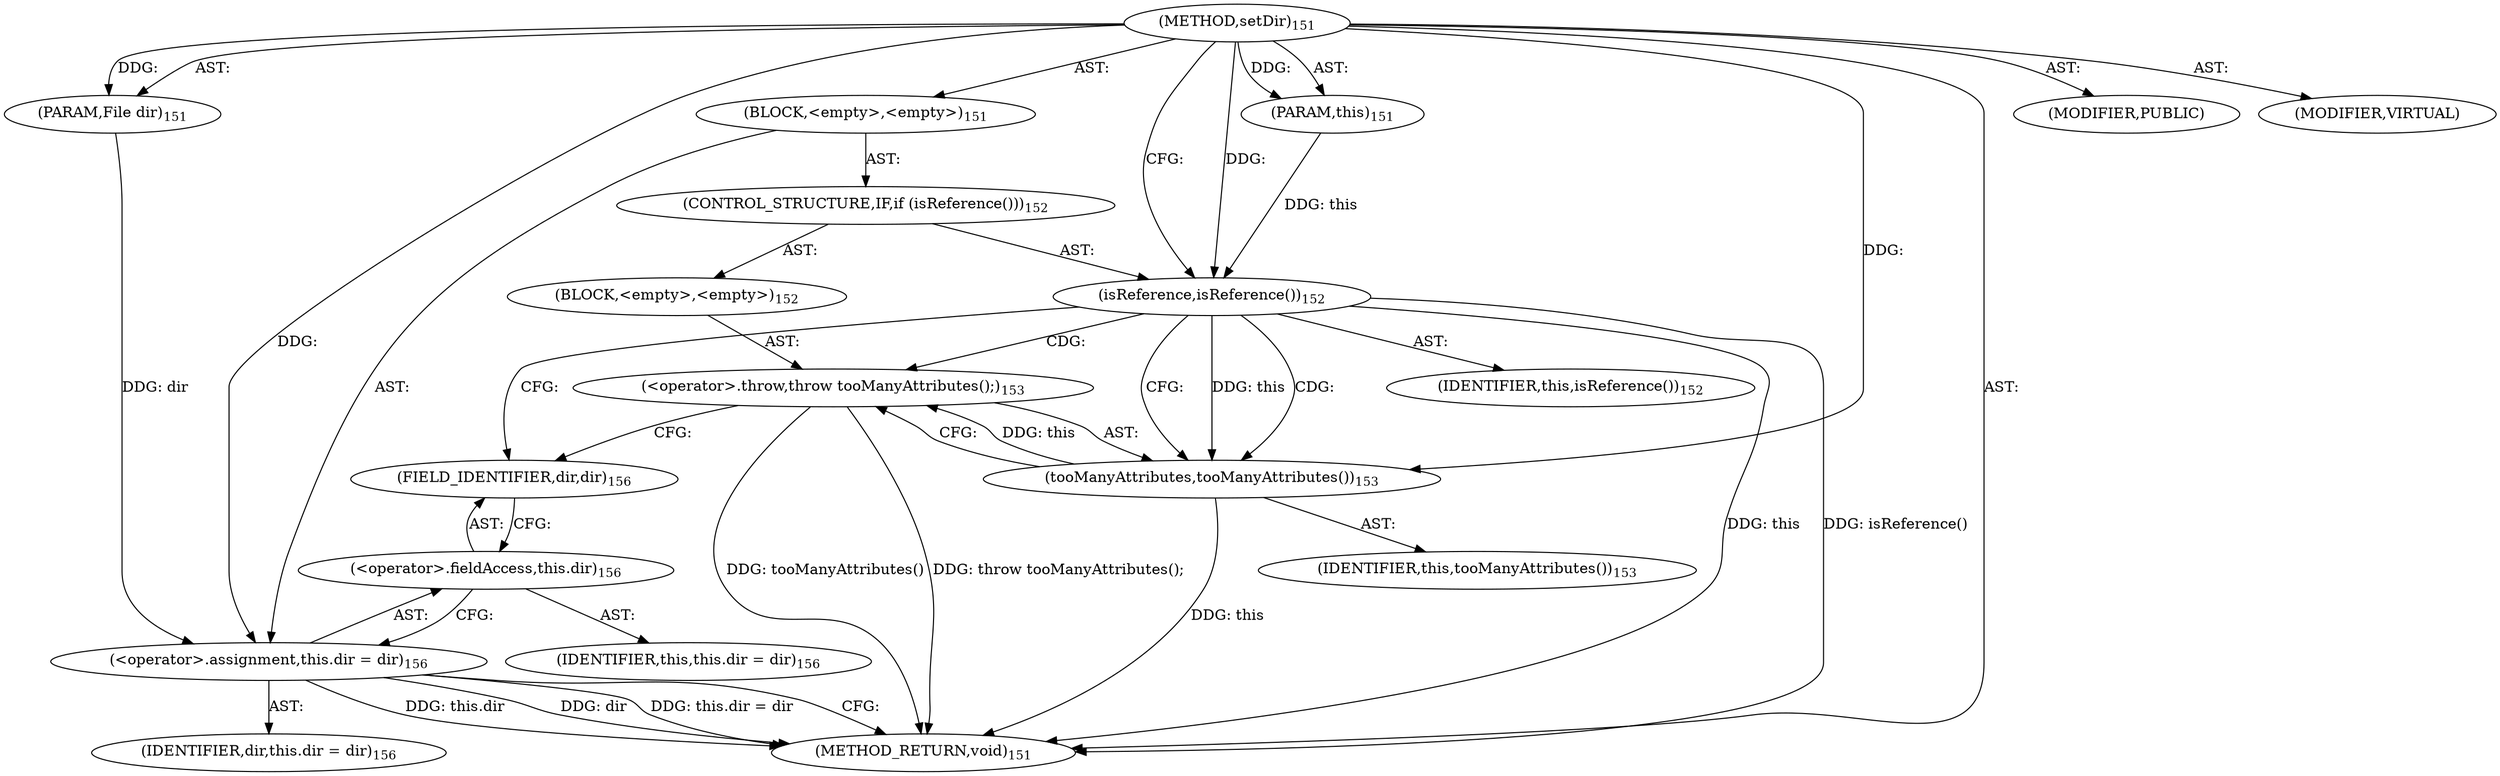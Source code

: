digraph "setDir" {  
"111669149699" [label = <(METHOD,setDir)<SUB>151</SUB>> ]
"115964116993" [label = <(PARAM,this)<SUB>151</SUB>> ]
"115964117044" [label = <(PARAM,File dir)<SUB>151</SUB>> ]
"25769803782" [label = <(BLOCK,&lt;empty&gt;,&lt;empty&gt;)<SUB>151</SUB>> ]
"47244640259" [label = <(CONTROL_STRUCTURE,IF,if (isReference()))<SUB>152</SUB>> ]
"30064771157" [label = <(isReference,isReference())<SUB>152</SUB>> ]
"68719476740" [label = <(IDENTIFIER,this,isReference())<SUB>152</SUB>> ]
"25769803783" [label = <(BLOCK,&lt;empty&gt;,&lt;empty&gt;)<SUB>152</SUB>> ]
"30064771158" [label = <(&lt;operator&gt;.throw,throw tooManyAttributes();)<SUB>153</SUB>> ]
"30064771159" [label = <(tooManyAttributes,tooManyAttributes())<SUB>153</SUB>> ]
"68719476741" [label = <(IDENTIFIER,this,tooManyAttributes())<SUB>153</SUB>> ]
"30064771160" [label = <(&lt;operator&gt;.assignment,this.dir = dir)<SUB>156</SUB>> ]
"30064771161" [label = <(&lt;operator&gt;.fieldAccess,this.dir)<SUB>156</SUB>> ]
"68719476742" [label = <(IDENTIFIER,this,this.dir = dir)<SUB>156</SUB>> ]
"55834574884" [label = <(FIELD_IDENTIFIER,dir,dir)<SUB>156</SUB>> ]
"68719476884" [label = <(IDENTIFIER,dir,this.dir = dir)<SUB>156</SUB>> ]
"133143986189" [label = <(MODIFIER,PUBLIC)> ]
"133143986190" [label = <(MODIFIER,VIRTUAL)> ]
"128849018883" [label = <(METHOD_RETURN,void)<SUB>151</SUB>> ]
  "111669149699" -> "115964116993"  [ label = "AST: "] 
  "111669149699" -> "115964117044"  [ label = "AST: "] 
  "111669149699" -> "25769803782"  [ label = "AST: "] 
  "111669149699" -> "133143986189"  [ label = "AST: "] 
  "111669149699" -> "133143986190"  [ label = "AST: "] 
  "111669149699" -> "128849018883"  [ label = "AST: "] 
  "25769803782" -> "47244640259"  [ label = "AST: "] 
  "25769803782" -> "30064771160"  [ label = "AST: "] 
  "47244640259" -> "30064771157"  [ label = "AST: "] 
  "47244640259" -> "25769803783"  [ label = "AST: "] 
  "30064771157" -> "68719476740"  [ label = "AST: "] 
  "25769803783" -> "30064771158"  [ label = "AST: "] 
  "30064771158" -> "30064771159"  [ label = "AST: "] 
  "30064771159" -> "68719476741"  [ label = "AST: "] 
  "30064771160" -> "30064771161"  [ label = "AST: "] 
  "30064771160" -> "68719476884"  [ label = "AST: "] 
  "30064771161" -> "68719476742"  [ label = "AST: "] 
  "30064771161" -> "55834574884"  [ label = "AST: "] 
  "30064771160" -> "128849018883"  [ label = "CFG: "] 
  "30064771157" -> "30064771159"  [ label = "CFG: "] 
  "30064771157" -> "55834574884"  [ label = "CFG: "] 
  "30064771161" -> "30064771160"  [ label = "CFG: "] 
  "30064771158" -> "55834574884"  [ label = "CFG: "] 
  "55834574884" -> "30064771161"  [ label = "CFG: "] 
  "30064771159" -> "30064771158"  [ label = "CFG: "] 
  "111669149699" -> "30064771157"  [ label = "CFG: "] 
  "30064771157" -> "128849018883"  [ label = "DDG: this"] 
  "30064771157" -> "128849018883"  [ label = "DDG: isReference()"] 
  "30064771159" -> "128849018883"  [ label = "DDG: this"] 
  "30064771158" -> "128849018883"  [ label = "DDG: tooManyAttributes()"] 
  "30064771158" -> "128849018883"  [ label = "DDG: throw tooManyAttributes();"] 
  "30064771160" -> "128849018883"  [ label = "DDG: this.dir"] 
  "30064771160" -> "128849018883"  [ label = "DDG: dir"] 
  "30064771160" -> "128849018883"  [ label = "DDG: this.dir = dir"] 
  "111669149699" -> "115964116993"  [ label = "DDG: "] 
  "111669149699" -> "115964117044"  [ label = "DDG: "] 
  "115964117044" -> "30064771160"  [ label = "DDG: dir"] 
  "111669149699" -> "30064771160"  [ label = "DDG: "] 
  "115964116993" -> "30064771157"  [ label = "DDG: this"] 
  "111669149699" -> "30064771157"  [ label = "DDG: "] 
  "30064771159" -> "30064771158"  [ label = "DDG: this"] 
  "30064771157" -> "30064771159"  [ label = "DDG: this"] 
  "111669149699" -> "30064771159"  [ label = "DDG: "] 
  "30064771157" -> "30064771158"  [ label = "CDG: "] 
  "30064771157" -> "30064771159"  [ label = "CDG: "] 
}
